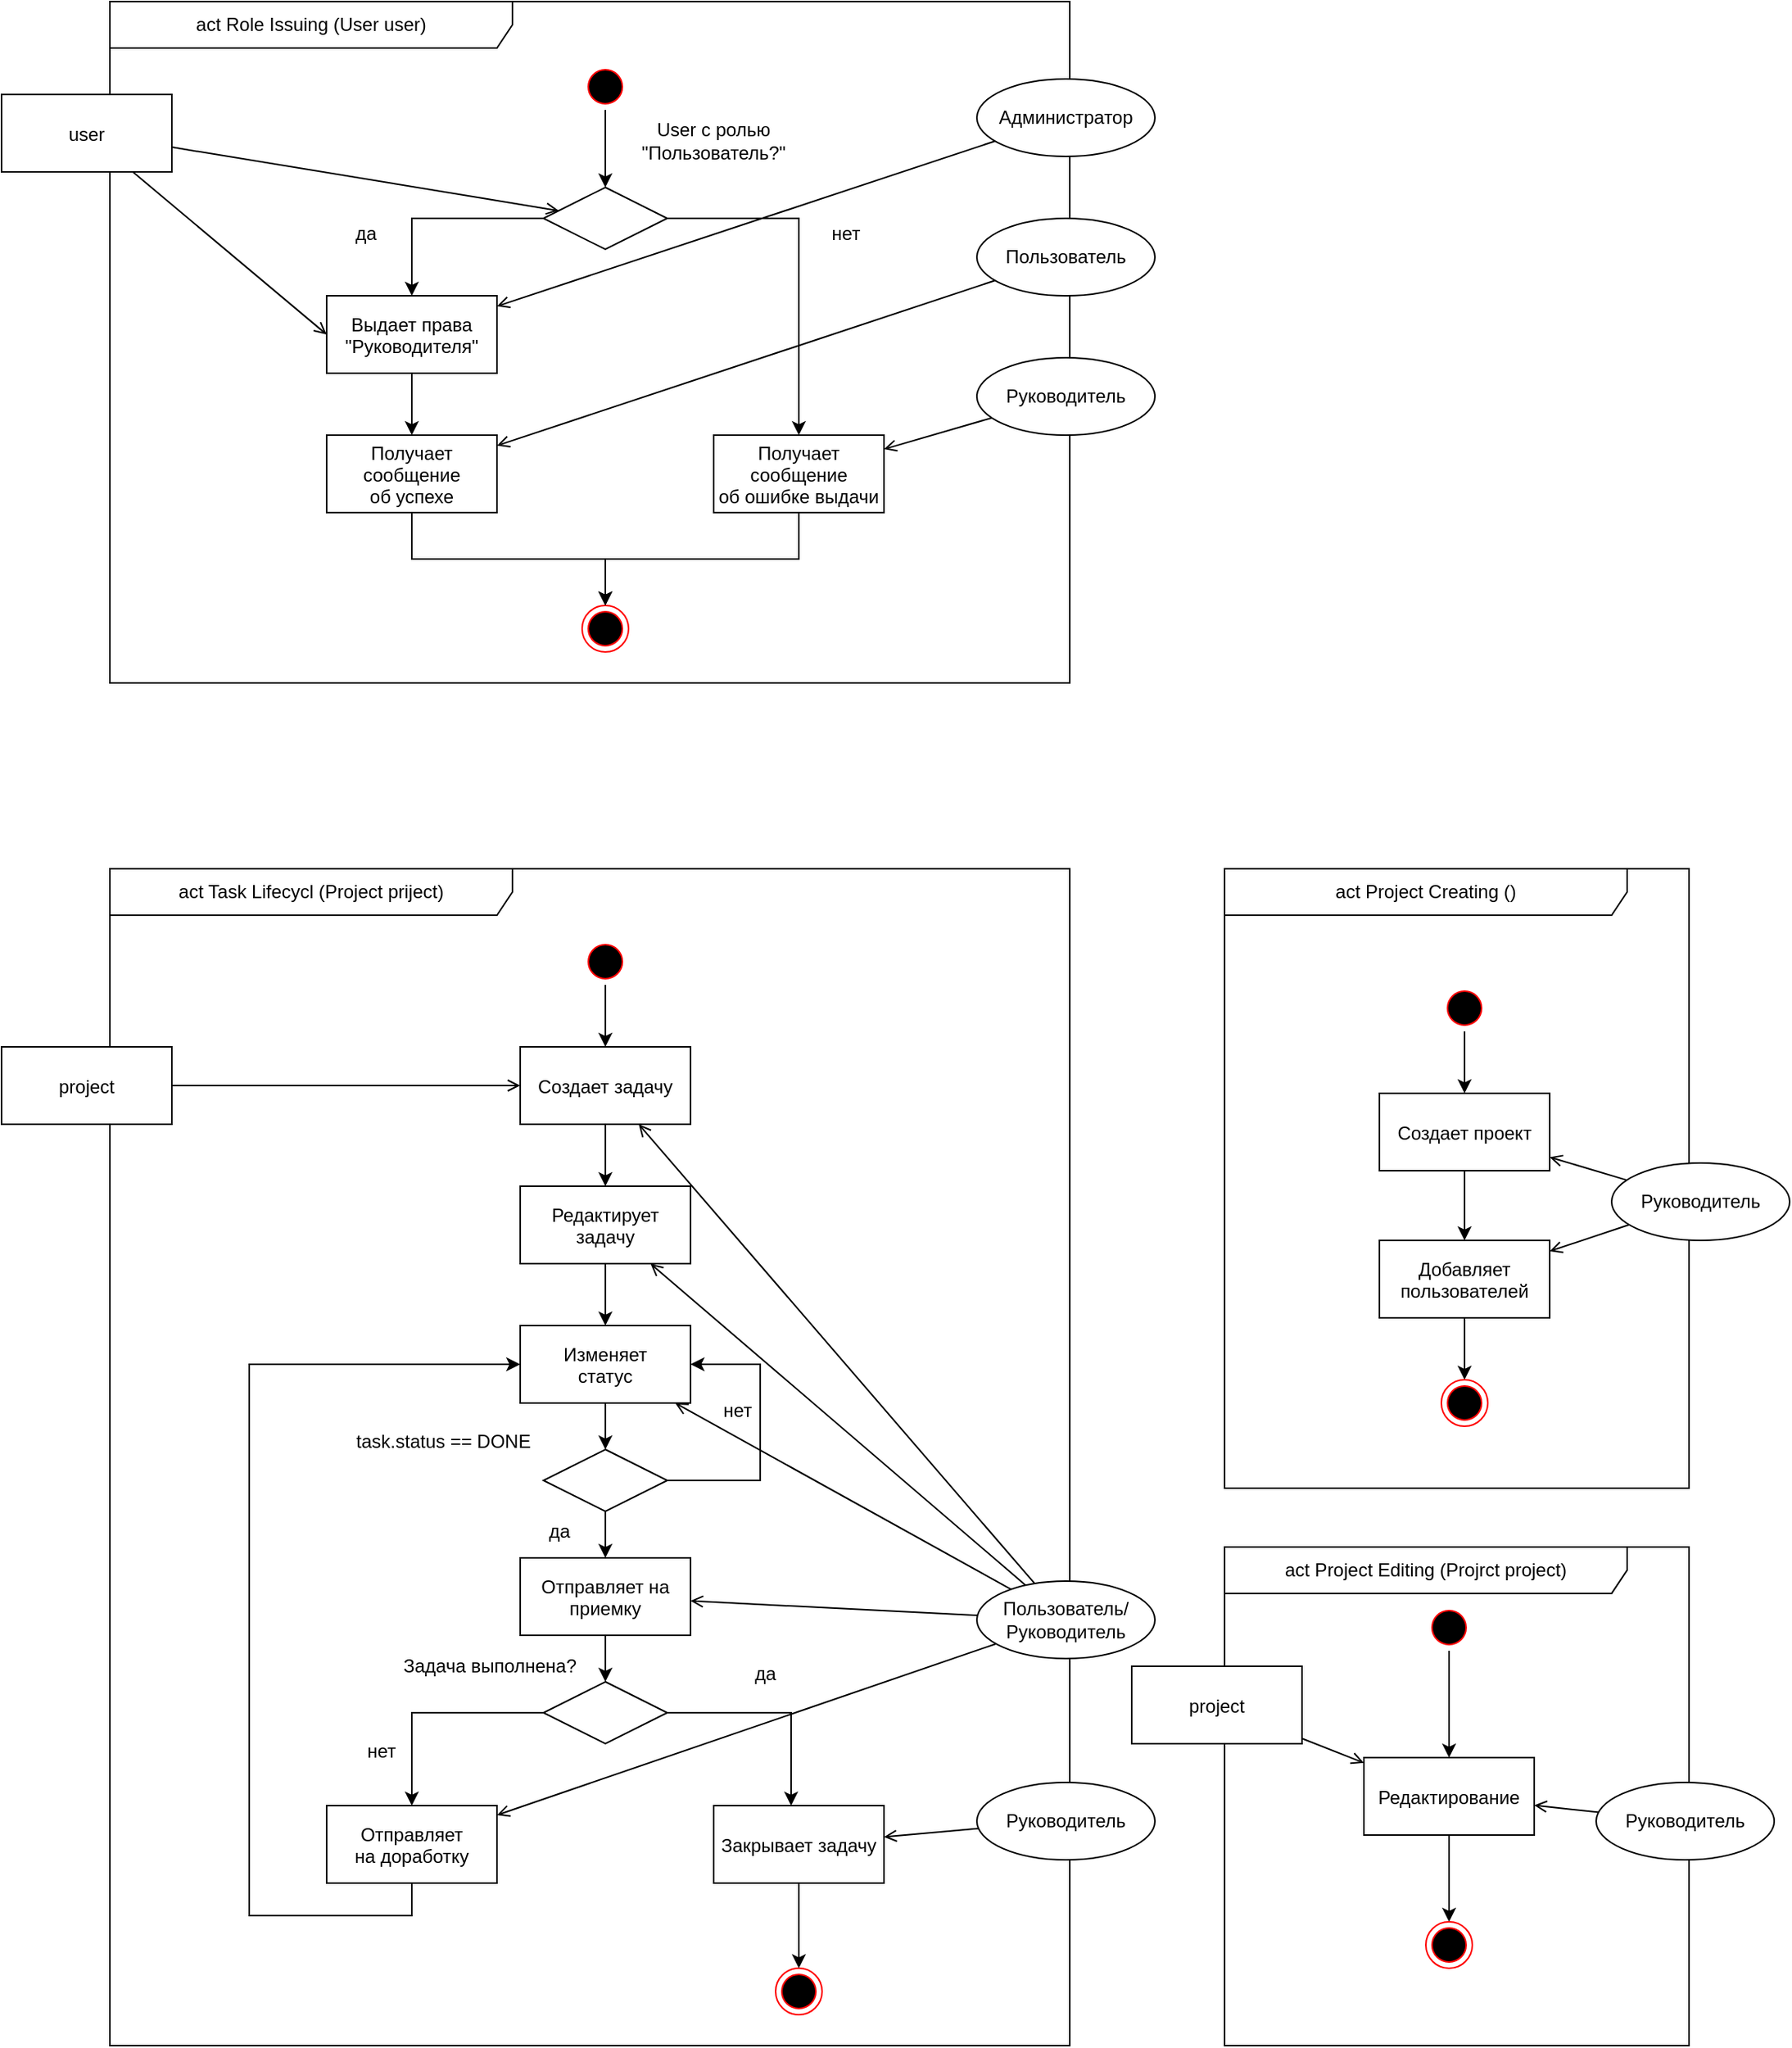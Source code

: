 <mxfile version="12.4.2" type="device" pages="1"><diagram name="Page-1" id="e7e014a7-5840-1c2e-5031-d8a46d1fe8dd"><mxGraphModel dx="1301" dy="995" grid="1" gridSize="10" guides="1" tooltips="1" connect="1" arrows="1" fold="1" page="1" pageScale="1" pageWidth="1169" pageHeight="826" background="#ffffff" math="0" shadow="0"><root><mxCell id="0"/><mxCell id="1" parent="0"/><mxCell id="MWOYBJ8LjkY59AAZG_Tx-72" value="act Project Creating ()" style="shape=umlFrame;whiteSpace=wrap;html=1;width=260;height=30;" vertex="1" parent="1"><mxGeometry x="880" y="600" width="300" height="400" as="geometry"/></mxCell><mxCell id="MWOYBJ8LjkY59AAZG_Tx-59" value="act Task Lifecycl (Project priject)" style="shape=umlFrame;whiteSpace=wrap;html=1;width=260;height=30;" vertex="1" parent="1"><mxGeometry x="160" y="600" width="620" height="760" as="geometry"/></mxCell><mxCell id="MWOYBJ8LjkY59AAZG_Tx-42" value="act Role Issuing (User user)" style="shape=umlFrame;whiteSpace=wrap;html=1;width=260;height=30;" vertex="1" parent="1"><mxGeometry x="160" y="40" width="620" height="440" as="geometry"/></mxCell><mxCell id="13" value="" style="ellipse;shape=startState;fillColor=#000000;strokeColor=#ff0000;" parent="1" vertex="1"><mxGeometry x="465" y="80" width="30" height="30" as="geometry"/></mxCell><mxCell id="GIV1SvOcGqlwycRpR4nx-121" style="edgeStyle=orthogonalEdgeStyle;rounded=0;orthogonalLoop=1;jettySize=auto;html=1;entryX=0.5;entryY=0;entryDx=0;entryDy=0;" parent="1" source="13" target="GIV1SvOcGqlwycRpR4nx-120" edge="1"><mxGeometry relative="1" as="geometry"/></mxCell><mxCell id="MWOYBJ8LjkY59AAZG_Tx-46" style="edgeStyle=orthogonalEdgeStyle;rounded=0;orthogonalLoop=1;jettySize=auto;html=1;exitX=0.5;exitY=1;exitDx=0;exitDy=0;startArrow=none;startFill=0;endArrow=classic;endFill=1;" edge="1" parent="1" source="15" target="GIV1SvOcGqlwycRpR4nx-116"><mxGeometry relative="1" as="geometry"/></mxCell><mxCell id="15" value="Выдает права&#10;&quot;Руководителя&quot;" style="" parent="1" vertex="1"><mxGeometry x="300" y="230" width="110" height="50" as="geometry"/></mxCell><mxCell id="38" value="" style="ellipse;shape=endState;fillColor=#000000;strokeColor=#ff0000" parent="1" vertex="1"><mxGeometry x="465" y="430" width="30" height="30" as="geometry"/></mxCell><mxCell id="MWOYBJ8LjkY59AAZG_Tx-45" style="edgeStyle=orthogonalEdgeStyle;rounded=0;orthogonalLoop=1;jettySize=auto;html=1;exitX=0;exitY=0.5;exitDx=0;exitDy=0;entryX=0.5;entryY=0;entryDx=0;entryDy=0;startArrow=none;startFill=0;endArrow=classic;endFill=1;" edge="1" parent="1" source="GIV1SvOcGqlwycRpR4nx-120" target="15"><mxGeometry relative="1" as="geometry"/></mxCell><mxCell id="GIV1SvOcGqlwycRpR4nx-120" value="" style="rhombus;whiteSpace=wrap;html=1;" parent="1" vertex="1"><mxGeometry x="440" y="160" width="80" height="40" as="geometry"/></mxCell><mxCell id="GIV1SvOcGqlwycRpR4nx-116" value="Получает&#10;сообщение&#10;об успехе" style="labelBackgroundColor=none;labelBorderColor=none;fontColor=#000000;" parent="1" vertex="1"><mxGeometry x="300" y="320" width="110" height="50" as="geometry"/></mxCell><mxCell id="GIV1SvOcGqlwycRpR4nx-126" style="edgeStyle=orthogonalEdgeStyle;rounded=0;orthogonalLoop=1;jettySize=auto;html=1;exitX=0.5;exitY=1;exitDx=0;exitDy=0;" parent="1" source="GIV1SvOcGqlwycRpR4nx-116" target="38" edge="1"><mxGeometry relative="1" as="geometry"/></mxCell><mxCell id="GIV1SvOcGqlwycRpR4nx-122" value="Получает&#10;сообщение&#10;об ошибке выдачи" style="" parent="1" vertex="1"><mxGeometry x="550" y="320" width="110" height="50" as="geometry"/></mxCell><mxCell id="GIV1SvOcGqlwycRpR4nx-124" style="edgeStyle=orthogonalEdgeStyle;rounded=0;orthogonalLoop=1;jettySize=auto;html=1;exitX=1;exitY=0.5;exitDx=0;exitDy=0;entryX=0.5;entryY=0;entryDx=0;entryDy=0;" parent="1" source="GIV1SvOcGqlwycRpR4nx-120" target="GIV1SvOcGqlwycRpR4nx-122" edge="1"><mxGeometry relative="1" as="geometry"/></mxCell><mxCell id="GIV1SvOcGqlwycRpR4nx-125" style="edgeStyle=orthogonalEdgeStyle;rounded=0;orthogonalLoop=1;jettySize=auto;html=1;exitX=0.5;exitY=1;exitDx=0;exitDy=0;" parent="1" source="GIV1SvOcGqlwycRpR4nx-122" target="38" edge="1"><mxGeometry relative="1" as="geometry"/></mxCell><mxCell id="MWOYBJ8LjkY59AAZG_Tx-40" value="user" style="" vertex="1" parent="1"><mxGeometry x="90" y="100" width="110" height="50" as="geometry"/></mxCell><mxCell id="MWOYBJ8LjkY59AAZG_Tx-41" style="rounded=0;orthogonalLoop=1;jettySize=auto;html=1;exitX=0;exitY=0.5;exitDx=0;exitDy=0;endArrow=none;endFill=0;startArrow=open;startFill=0;" edge="1" parent="1" source="15" target="MWOYBJ8LjkY59AAZG_Tx-40"><mxGeometry relative="1" as="geometry"/></mxCell><mxCell id="MWOYBJ8LjkY59AAZG_Tx-43" value="User с ролью &quot;Пользователь?&quot;" style="text;html=1;strokeColor=none;fillColor=none;align=center;verticalAlign=middle;whiteSpace=wrap;rounded=0;" vertex="1" parent="1"><mxGeometry x="530" y="120" width="40" height="20" as="geometry"/></mxCell><mxCell id="MWOYBJ8LjkY59AAZG_Tx-47" style="rounded=0;orthogonalLoop=1;jettySize=auto;html=1;endArrow=none;endFill=0;startArrow=open;startFill=0;" edge="1" parent="1" source="GIV1SvOcGqlwycRpR4nx-120" target="MWOYBJ8LjkY59AAZG_Tx-40"><mxGeometry relative="1" as="geometry"><mxPoint x="360" y="180" as="sourcePoint"/><mxPoint x="180" y="150" as="targetPoint"/></mxGeometry></mxCell><mxCell id="MWOYBJ8LjkY59AAZG_Tx-49" value="нет" style="text;html=1;align=center;verticalAlign=middle;resizable=0;points=[];;autosize=1;" vertex="1" parent="1"><mxGeometry x="620" y="180" width="30" height="20" as="geometry"/></mxCell><mxCell id="MWOYBJ8LjkY59AAZG_Tx-50" value="да" style="text;html=1;align=center;verticalAlign=middle;resizable=0;points=[];;autosize=1;" vertex="1" parent="1"><mxGeometry x="310" y="180" width="30" height="20" as="geometry"/></mxCell><mxCell id="MWOYBJ8LjkY59AAZG_Tx-53" style="rounded=0;orthogonalLoop=1;jettySize=auto;html=1;startArrow=none;startFill=0;endArrow=open;endFill=0;" edge="1" parent="1" source="MWOYBJ8LjkY59AAZG_Tx-52" target="15"><mxGeometry relative="1" as="geometry"/></mxCell><mxCell id="MWOYBJ8LjkY59AAZG_Tx-52" value="Администратор" style="ellipse;whiteSpace=wrap;html=1;" vertex="1" parent="1"><mxGeometry x="720" y="90" width="115" height="50" as="geometry"/></mxCell><mxCell id="MWOYBJ8LjkY59AAZG_Tx-55" style="edgeStyle=none;rounded=0;orthogonalLoop=1;jettySize=auto;html=1;startArrow=none;startFill=0;endArrow=open;endFill=0;" edge="1" parent="1" source="MWOYBJ8LjkY59AAZG_Tx-54" target="GIV1SvOcGqlwycRpR4nx-116"><mxGeometry relative="1" as="geometry"/></mxCell><mxCell id="MWOYBJ8LjkY59AAZG_Tx-54" value="Пользователь" style="ellipse;whiteSpace=wrap;html=1;" vertex="1" parent="1"><mxGeometry x="720" y="180" width="115" height="50" as="geometry"/></mxCell><mxCell id="MWOYBJ8LjkY59AAZG_Tx-58" style="edgeStyle=none;rounded=0;orthogonalLoop=1;jettySize=auto;html=1;startArrow=none;startFill=0;endArrow=open;endFill=0;" edge="1" parent="1" source="MWOYBJ8LjkY59AAZG_Tx-57" target="GIV1SvOcGqlwycRpR4nx-122"><mxGeometry relative="1" as="geometry"/></mxCell><mxCell id="MWOYBJ8LjkY59AAZG_Tx-57" value="Руководитель" style="ellipse;whiteSpace=wrap;html=1;" vertex="1" parent="1"><mxGeometry x="720" y="270" width="115" height="50" as="geometry"/></mxCell><mxCell id="GIV1SvOcGqlwycRpR4nx-131" value="" style="ellipse;shape=startState;fillColor=#000000;strokeColor=#ff0000;" parent="1" vertex="1"><mxGeometry x="465.03" y="645" width="30" height="30" as="geometry"/></mxCell><mxCell id="GIV1SvOcGqlwycRpR4nx-134" style="edgeStyle=orthogonalEdgeStyle;rounded=0;orthogonalLoop=1;jettySize=auto;html=1;exitX=0.5;exitY=1;exitDx=0;exitDy=0;entryX=0.5;entryY=0;entryDx=0;entryDy=0;" parent="1" source="GIV1SvOcGqlwycRpR4nx-132" target="GIV1SvOcGqlwycRpR4nx-133" edge="1"><mxGeometry relative="1" as="geometry"/></mxCell><mxCell id="GIV1SvOcGqlwycRpR4nx-132" value="Создает задачу" style="" parent="1" vertex="1"><mxGeometry x="425.03" y="715" width="110" height="50" as="geometry"/></mxCell><mxCell id="GIV1SvOcGqlwycRpR4nx-130" style="edgeStyle=orthogonalEdgeStyle;rounded=0;orthogonalLoop=1;jettySize=auto;html=1;exitX=0.5;exitY=1;exitDx=0;exitDy=0;entryX=0.5;entryY=0;entryDx=0;entryDy=0;" parent="1" source="GIV1SvOcGqlwycRpR4nx-131" target="GIV1SvOcGqlwycRpR4nx-132" edge="1"><mxGeometry relative="1" as="geometry"/></mxCell><mxCell id="GIV1SvOcGqlwycRpR4nx-136" style="edgeStyle=orthogonalEdgeStyle;rounded=0;orthogonalLoop=1;jettySize=auto;html=1;exitX=0.5;exitY=1;exitDx=0;exitDy=0;entryX=0.5;entryY=0;entryDx=0;entryDy=0;" parent="1" source="GIV1SvOcGqlwycRpR4nx-133" target="GIV1SvOcGqlwycRpR4nx-135" edge="1"><mxGeometry relative="1" as="geometry"/></mxCell><mxCell id="GIV1SvOcGqlwycRpR4nx-133" value="Редактирует&#10;задачу" style="" parent="1" vertex="1"><mxGeometry x="425.03" y="805" width="110" height="50" as="geometry"/></mxCell><mxCell id="GIV1SvOcGqlwycRpR4nx-139" style="edgeStyle=orthogonalEdgeStyle;rounded=0;orthogonalLoop=1;jettySize=auto;html=1;exitX=0.5;exitY=1;exitDx=0;exitDy=0;entryX=0.5;entryY=0;entryDx=0;entryDy=0;" parent="1" source="GIV1SvOcGqlwycRpR4nx-135" target="GIV1SvOcGqlwycRpR4nx-138" edge="1"><mxGeometry relative="1" as="geometry"/></mxCell><mxCell id="GIV1SvOcGqlwycRpR4nx-135" value="Изменяет&#10;статус" style="" parent="1" vertex="1"><mxGeometry x="425.03" y="895" width="110" height="50" as="geometry"/></mxCell><mxCell id="GIV1SvOcGqlwycRpR4nx-141" style="edgeStyle=orthogonalEdgeStyle;rounded=0;orthogonalLoop=1;jettySize=auto;html=1;exitX=0.5;exitY=1;exitDx=0;exitDy=0;entryX=0.5;entryY=0;entryDx=0;entryDy=0;" parent="1" source="GIV1SvOcGqlwycRpR4nx-138" target="GIV1SvOcGqlwycRpR4nx-140" edge="1"><mxGeometry relative="1" as="geometry"/></mxCell><mxCell id="GIV1SvOcGqlwycRpR4nx-155" style="edgeStyle=orthogonalEdgeStyle;rounded=0;orthogonalLoop=1;jettySize=auto;html=1;exitX=1;exitY=0.5;exitDx=0;exitDy=0;entryX=1;entryY=0.5;entryDx=0;entryDy=0;" parent="1" source="GIV1SvOcGqlwycRpR4nx-138" target="GIV1SvOcGqlwycRpR4nx-135" edge="1"><mxGeometry relative="1" as="geometry"><Array as="points"><mxPoint x="580.03" y="995"/><mxPoint x="580.03" y="920"/></Array></mxGeometry></mxCell><mxCell id="GIV1SvOcGqlwycRpR4nx-138" value="" style="rhombus;whiteSpace=wrap;html=1;" parent="1" vertex="1"><mxGeometry x="440.03" y="975" width="80" height="40" as="geometry"/></mxCell><mxCell id="GIV1SvOcGqlwycRpR4nx-140" value="Отправляет на&#10;приемку" style="" parent="1" vertex="1"><mxGeometry x="425.03" y="1045" width="110" height="50" as="geometry"/></mxCell><mxCell id="GIV1SvOcGqlwycRpR4nx-151" value="Закрывает задачу" style="" parent="1" vertex="1"><mxGeometry x="550" y="1205" width="110" height="50" as="geometry"/></mxCell><mxCell id="GIV1SvOcGqlwycRpR4nx-156" value="" style="ellipse;shape=endState;fillColor=#000000;strokeColor=#ff0000" parent="1" vertex="1"><mxGeometry x="590" y="1310" width="30" height="30" as="geometry"/></mxCell><mxCell id="GIV1SvOcGqlwycRpR4nx-157" style="edgeStyle=orthogonalEdgeStyle;rounded=0;orthogonalLoop=1;jettySize=auto;html=1;exitX=0.5;exitY=1;exitDx=0;exitDy=0;" parent="1" source="GIV1SvOcGqlwycRpR4nx-151" target="GIV1SvOcGqlwycRpR4nx-156" edge="1"><mxGeometry relative="1" as="geometry"/></mxCell><mxCell id="XWPFZd47kIfuoSgpcBd1-44" style="edgeStyle=orthogonalEdgeStyle;rounded=0;orthogonalLoop=1;jettySize=auto;html=1;exitX=1;exitY=0.5;exitDx=0;exitDy=0;fontColor=#000000;" parent="1" source="XWPFZd47kIfuoSgpcBd1-40" target="GIV1SvOcGqlwycRpR4nx-151" edge="1"><mxGeometry relative="1" as="geometry"><Array as="points"><mxPoint x="600" y="1145"/></Array></mxGeometry></mxCell><mxCell id="XWPFZd47kIfuoSgpcBd1-40" value="" style="rhombus;whiteSpace=wrap;html=1;" parent="1" vertex="1"><mxGeometry x="440.03" y="1125" width="80" height="40" as="geometry"/></mxCell><mxCell id="XWPFZd47kIfuoSgpcBd1-43" style="edgeStyle=orthogonalEdgeStyle;rounded=0;orthogonalLoop=1;jettySize=auto;html=1;exitX=0.5;exitY=1;exitDx=0;exitDy=0;entryX=0.5;entryY=0;entryDx=0;entryDy=0;fontColor=#000000;" parent="1" source="GIV1SvOcGqlwycRpR4nx-140" target="XWPFZd47kIfuoSgpcBd1-40" edge="1"><mxGeometry relative="1" as="geometry"/></mxCell><mxCell id="XWPFZd47kIfuoSgpcBd1-46" value="Отправляет&#10;на доработку" style="" parent="1" vertex="1"><mxGeometry x="300" y="1205" width="110" height="50" as="geometry"/></mxCell><mxCell id="XWPFZd47kIfuoSgpcBd1-50" style="edgeStyle=orthogonalEdgeStyle;rounded=0;orthogonalLoop=1;jettySize=auto;html=1;exitX=0.5;exitY=1;exitDx=0;exitDy=0;entryX=0;entryY=0.5;entryDx=0;entryDy=0;fontColor=#000000;" parent="1" source="XWPFZd47kIfuoSgpcBd1-46" target="GIV1SvOcGqlwycRpR4nx-135" edge="1"><mxGeometry relative="1" as="geometry"><Array as="points"><mxPoint x="355" y="1276"/><mxPoint x="250" y="1276"/><mxPoint x="250" y="920"/></Array></mxGeometry></mxCell><mxCell id="XWPFZd47kIfuoSgpcBd1-49" style="edgeStyle=orthogonalEdgeStyle;rounded=0;orthogonalLoop=1;jettySize=auto;html=1;exitX=0;exitY=0.5;exitDx=0;exitDy=0;fontColor=#000000;" parent="1" source="XWPFZd47kIfuoSgpcBd1-40" target="XWPFZd47kIfuoSgpcBd1-46" edge="1"><mxGeometry relative="1" as="geometry"/></mxCell><mxCell id="MWOYBJ8LjkY59AAZG_Tx-60" value="project" style="" vertex="1" parent="1"><mxGeometry x="90" y="715" width="110" height="50" as="geometry"/></mxCell><mxCell id="MWOYBJ8LjkY59AAZG_Tx-61" style="rounded=0;orthogonalLoop=1;jettySize=auto;html=1;endArrow=none;endFill=0;startArrow=open;startFill=0;" edge="1" parent="1" source="GIV1SvOcGqlwycRpR4nx-132" target="MWOYBJ8LjkY59AAZG_Tx-60"><mxGeometry relative="1" as="geometry"><mxPoint x="449.888" y="781.026" as="sourcePoint"/><mxPoint x="200" y="740.0" as="targetPoint"/></mxGeometry></mxCell><mxCell id="MWOYBJ8LjkY59AAZG_Tx-64" style="edgeStyle=none;rounded=0;orthogonalLoop=1;jettySize=auto;html=1;startArrow=none;startFill=0;endArrow=open;endFill=0;" edge="1" parent="1" source="MWOYBJ8LjkY59AAZG_Tx-63" target="GIV1SvOcGqlwycRpR4nx-132"><mxGeometry relative="1" as="geometry"><mxPoint x="721.009" y="719.662" as="sourcePoint"/></mxGeometry></mxCell><mxCell id="MWOYBJ8LjkY59AAZG_Tx-65" style="edgeStyle=none;rounded=0;orthogonalLoop=1;jettySize=auto;html=1;startArrow=none;startFill=0;endArrow=open;endFill=0;" edge="1" parent="1" source="MWOYBJ8LjkY59AAZG_Tx-63" target="GIV1SvOcGqlwycRpR4nx-133"><mxGeometry relative="1" as="geometry"/></mxCell><mxCell id="MWOYBJ8LjkY59AAZG_Tx-66" style="edgeStyle=none;rounded=0;orthogonalLoop=1;jettySize=auto;html=1;startArrow=none;startFill=0;endArrow=open;endFill=0;" edge="1" parent="1" source="MWOYBJ8LjkY59AAZG_Tx-63" target="GIV1SvOcGqlwycRpR4nx-135"><mxGeometry relative="1" as="geometry"/></mxCell><mxCell id="MWOYBJ8LjkY59AAZG_Tx-67" style="edgeStyle=none;rounded=0;orthogonalLoop=1;jettySize=auto;html=1;startArrow=none;startFill=0;endArrow=open;endFill=0;" edge="1" parent="1" source="MWOYBJ8LjkY59AAZG_Tx-63" target="GIV1SvOcGqlwycRpR4nx-140"><mxGeometry relative="1" as="geometry"/></mxCell><mxCell id="MWOYBJ8LjkY59AAZG_Tx-69" style="edgeStyle=none;rounded=0;orthogonalLoop=1;jettySize=auto;html=1;startArrow=none;startFill=0;endArrow=open;endFill=0;" edge="1" parent="1" source="MWOYBJ8LjkY59AAZG_Tx-63" target="XWPFZd47kIfuoSgpcBd1-46"><mxGeometry relative="1" as="geometry"/></mxCell><mxCell id="MWOYBJ8LjkY59AAZG_Tx-63" value="Пользователь/Руководитель" style="ellipse;whiteSpace=wrap;html=1;" vertex="1" parent="1"><mxGeometry x="720" y="1060" width="115" height="50" as="geometry"/></mxCell><mxCell id="MWOYBJ8LjkY59AAZG_Tx-71" style="edgeStyle=none;rounded=0;orthogonalLoop=1;jettySize=auto;html=1;startArrow=none;startFill=0;endArrow=open;endFill=0;" edge="1" parent="1" source="MWOYBJ8LjkY59AAZG_Tx-70" target="GIV1SvOcGqlwycRpR4nx-151"><mxGeometry relative="1" as="geometry"/></mxCell><mxCell id="MWOYBJ8LjkY59AAZG_Tx-70" value="Руководитель" style="ellipse;whiteSpace=wrap;html=1;" vertex="1" parent="1"><mxGeometry x="720" y="1190" width="115" height="50" as="geometry"/></mxCell><mxCell id="GIV1SvOcGqlwycRpR4nx-144" style="edgeStyle=orthogonalEdgeStyle;rounded=0;orthogonalLoop=1;jettySize=auto;html=1;exitX=0.5;exitY=1;exitDx=0;exitDy=0;entryX=0.5;entryY=0;entryDx=0;entryDy=0;" parent="1" source="GIV1SvOcGqlwycRpR4nx-145" target="GIV1SvOcGqlwycRpR4nx-147" edge="1"><mxGeometry relative="1" as="geometry"/></mxCell><mxCell id="GIV1SvOcGqlwycRpR4nx-145" value="" style="ellipse;shape=startState;fillColor=#000000;strokeColor=#ff0000;" parent="1" vertex="1"><mxGeometry x="1020" y="675" width="30" height="30" as="geometry"/></mxCell><mxCell id="GIV1SvOcGqlwycRpR4nx-146" style="edgeStyle=orthogonalEdgeStyle;rounded=0;orthogonalLoop=1;jettySize=auto;html=1;exitX=0.5;exitY=1;exitDx=0;exitDy=0;" parent="1" source="GIV1SvOcGqlwycRpR4nx-147" target="GIV1SvOcGqlwycRpR4nx-150" edge="1"><mxGeometry relative="1" as="geometry"><mxPoint x="1035.471" y="835.588" as="targetPoint"/></mxGeometry></mxCell><mxCell id="GIV1SvOcGqlwycRpR4nx-147" value="Создает проект" style="" parent="1" vertex="1"><mxGeometry x="980" y="745" width="110" height="50" as="geometry"/></mxCell><mxCell id="GIV1SvOcGqlwycRpR4nx-159" style="edgeStyle=orthogonalEdgeStyle;rounded=0;orthogonalLoop=1;jettySize=auto;html=1;exitX=0.5;exitY=1;exitDx=0;exitDy=0;" parent="1" source="GIV1SvOcGqlwycRpR4nx-150" target="GIV1SvOcGqlwycRpR4nx-158" edge="1"><mxGeometry relative="1" as="geometry"/></mxCell><mxCell id="GIV1SvOcGqlwycRpR4nx-150" value="Добавляет&#10;пользователей" style="" parent="1" vertex="1"><mxGeometry x="980" y="840" width="110" height="50" as="geometry"/></mxCell><mxCell id="GIV1SvOcGqlwycRpR4nx-158" value="" style="ellipse;shape=endState;fillColor=#000000;strokeColor=#ff0000" parent="1" vertex="1"><mxGeometry x="1020" y="930" width="30" height="30" as="geometry"/></mxCell><mxCell id="MWOYBJ8LjkY59AAZG_Tx-74" style="edgeStyle=none;rounded=0;orthogonalLoop=1;jettySize=auto;html=1;startArrow=none;startFill=0;endArrow=open;endFill=0;" edge="1" parent="1" source="MWOYBJ8LjkY59AAZG_Tx-73" target="GIV1SvOcGqlwycRpR4nx-150"><mxGeometry relative="1" as="geometry"/></mxCell><mxCell id="MWOYBJ8LjkY59AAZG_Tx-75" style="edgeStyle=none;rounded=0;orthogonalLoop=1;jettySize=auto;html=1;startArrow=none;startFill=0;endArrow=open;endFill=0;" edge="1" parent="1" source="MWOYBJ8LjkY59AAZG_Tx-73" target="GIV1SvOcGqlwycRpR4nx-147"><mxGeometry relative="1" as="geometry"/></mxCell><mxCell id="MWOYBJ8LjkY59AAZG_Tx-73" value="Руководитель" style="ellipse;whiteSpace=wrap;html=1;" vertex="1" parent="1"><mxGeometry x="1130" y="790" width="115" height="50" as="geometry"/></mxCell><mxCell id="MWOYBJ8LjkY59AAZG_Tx-76" value="act Project Editing (Projrct project)" style="shape=umlFrame;whiteSpace=wrap;html=1;width=260;height=30;" vertex="1" parent="1"><mxGeometry x="880" y="1037.94" width="300" height="322.06" as="geometry"/></mxCell><mxCell id="MWOYBJ8LjkY59AAZG_Tx-77" value="task.status == DONE" style="text;html=1;align=center;verticalAlign=middle;resizable=0;points=[];;autosize=1;" vertex="1" parent="1"><mxGeometry x="310.03" y="960" width="130" height="20" as="geometry"/></mxCell><mxCell id="MWOYBJ8LjkY59AAZG_Tx-78" value="да" style="text;html=1;align=center;verticalAlign=middle;resizable=0;points=[];;autosize=1;" vertex="1" parent="1"><mxGeometry x="435.03" y="1017.94" width="30" height="20" as="geometry"/></mxCell><mxCell id="MWOYBJ8LjkY59AAZG_Tx-79" value="нет" style="text;html=1;align=center;verticalAlign=middle;resizable=0;points=[];;autosize=1;" vertex="1" parent="1"><mxGeometry x="550" y="940" width="30" height="20" as="geometry"/></mxCell><mxCell id="MWOYBJ8LjkY59AAZG_Tx-80" value="Задача выполнена?" style="text;html=1;align=center;verticalAlign=middle;resizable=0;points=[];;autosize=1;" vertex="1" parent="1"><mxGeometry x="340" y="1105" width="130" height="20" as="geometry"/></mxCell><mxCell id="MWOYBJ8LjkY59AAZG_Tx-81" value="да" style="text;html=1;align=center;verticalAlign=middle;resizable=0;points=[];;autosize=1;" vertex="1" parent="1"><mxGeometry x="568.41" y="1110" width="30" height="20" as="geometry"/></mxCell><mxCell id="MWOYBJ8LjkY59AAZG_Tx-82" value="нет" style="text;html=1;align=center;verticalAlign=middle;resizable=0;points=[];;autosize=1;" vertex="1" parent="1"><mxGeometry x="320" y="1160" width="30" height="20" as="geometry"/></mxCell><mxCell id="MWOYBJ8LjkY59AAZG_Tx-83" style="edgeStyle=orthogonalEdgeStyle;rounded=0;orthogonalLoop=1;jettySize=auto;html=1;exitX=0.5;exitY=1;exitDx=0;exitDy=0;" edge="1" parent="1" source="MWOYBJ8LjkY59AAZG_Tx-84" target="MWOYBJ8LjkY59AAZG_Tx-88"><mxGeometry relative="1" as="geometry"><mxPoint x="1024.882" y="1145" as="targetPoint"/></mxGeometry></mxCell><mxCell id="MWOYBJ8LjkY59AAZG_Tx-84" value="" style="ellipse;shape=startState;fillColor=#000000;strokeColor=#ff0000;" vertex="1" parent="1"><mxGeometry x="1010" y="1075" width="30" height="30" as="geometry"/></mxCell><mxCell id="MWOYBJ8LjkY59AAZG_Tx-87" style="edgeStyle=orthogonalEdgeStyle;rounded=0;orthogonalLoop=1;jettySize=auto;html=1;exitX=0.5;exitY=1;exitDx=0;exitDy=0;" edge="1" parent="1" source="MWOYBJ8LjkY59AAZG_Tx-88" target="MWOYBJ8LjkY59AAZG_Tx-89"><mxGeometry relative="1" as="geometry"/></mxCell><mxCell id="MWOYBJ8LjkY59AAZG_Tx-88" value="Редактирование" style="" vertex="1" parent="1"><mxGeometry x="970" y="1173.97" width="110" height="50" as="geometry"/></mxCell><mxCell id="MWOYBJ8LjkY59AAZG_Tx-89" value="" style="ellipse;shape=endState;fillColor=#000000;strokeColor=#ff0000" vertex="1" parent="1"><mxGeometry x="1010" y="1280" width="30" height="30" as="geometry"/></mxCell><mxCell id="MWOYBJ8LjkY59AAZG_Tx-90" style="edgeStyle=none;rounded=0;orthogonalLoop=1;jettySize=auto;html=1;startArrow=none;startFill=0;endArrow=open;endFill=0;" edge="1" parent="1" source="MWOYBJ8LjkY59AAZG_Tx-92" target="MWOYBJ8LjkY59AAZG_Tx-88"><mxGeometry relative="1" as="geometry"/></mxCell><mxCell id="MWOYBJ8LjkY59AAZG_Tx-92" value="Руководитель" style="ellipse;whiteSpace=wrap;html=1;" vertex="1" parent="1"><mxGeometry x="1120" y="1190" width="115" height="50" as="geometry"/></mxCell><mxCell id="MWOYBJ8LjkY59AAZG_Tx-94" style="edgeStyle=none;rounded=0;orthogonalLoop=1;jettySize=auto;html=1;startArrow=none;startFill=0;endArrow=open;endFill=0;" edge="1" parent="1" source="MWOYBJ8LjkY59AAZG_Tx-93" target="MWOYBJ8LjkY59AAZG_Tx-88"><mxGeometry relative="1" as="geometry"/></mxCell><mxCell id="MWOYBJ8LjkY59AAZG_Tx-93" value="project" style="" vertex="1" parent="1"><mxGeometry x="820" y="1115" width="110" height="50" as="geometry"/></mxCell></root></mxGraphModel></diagram></mxfile>